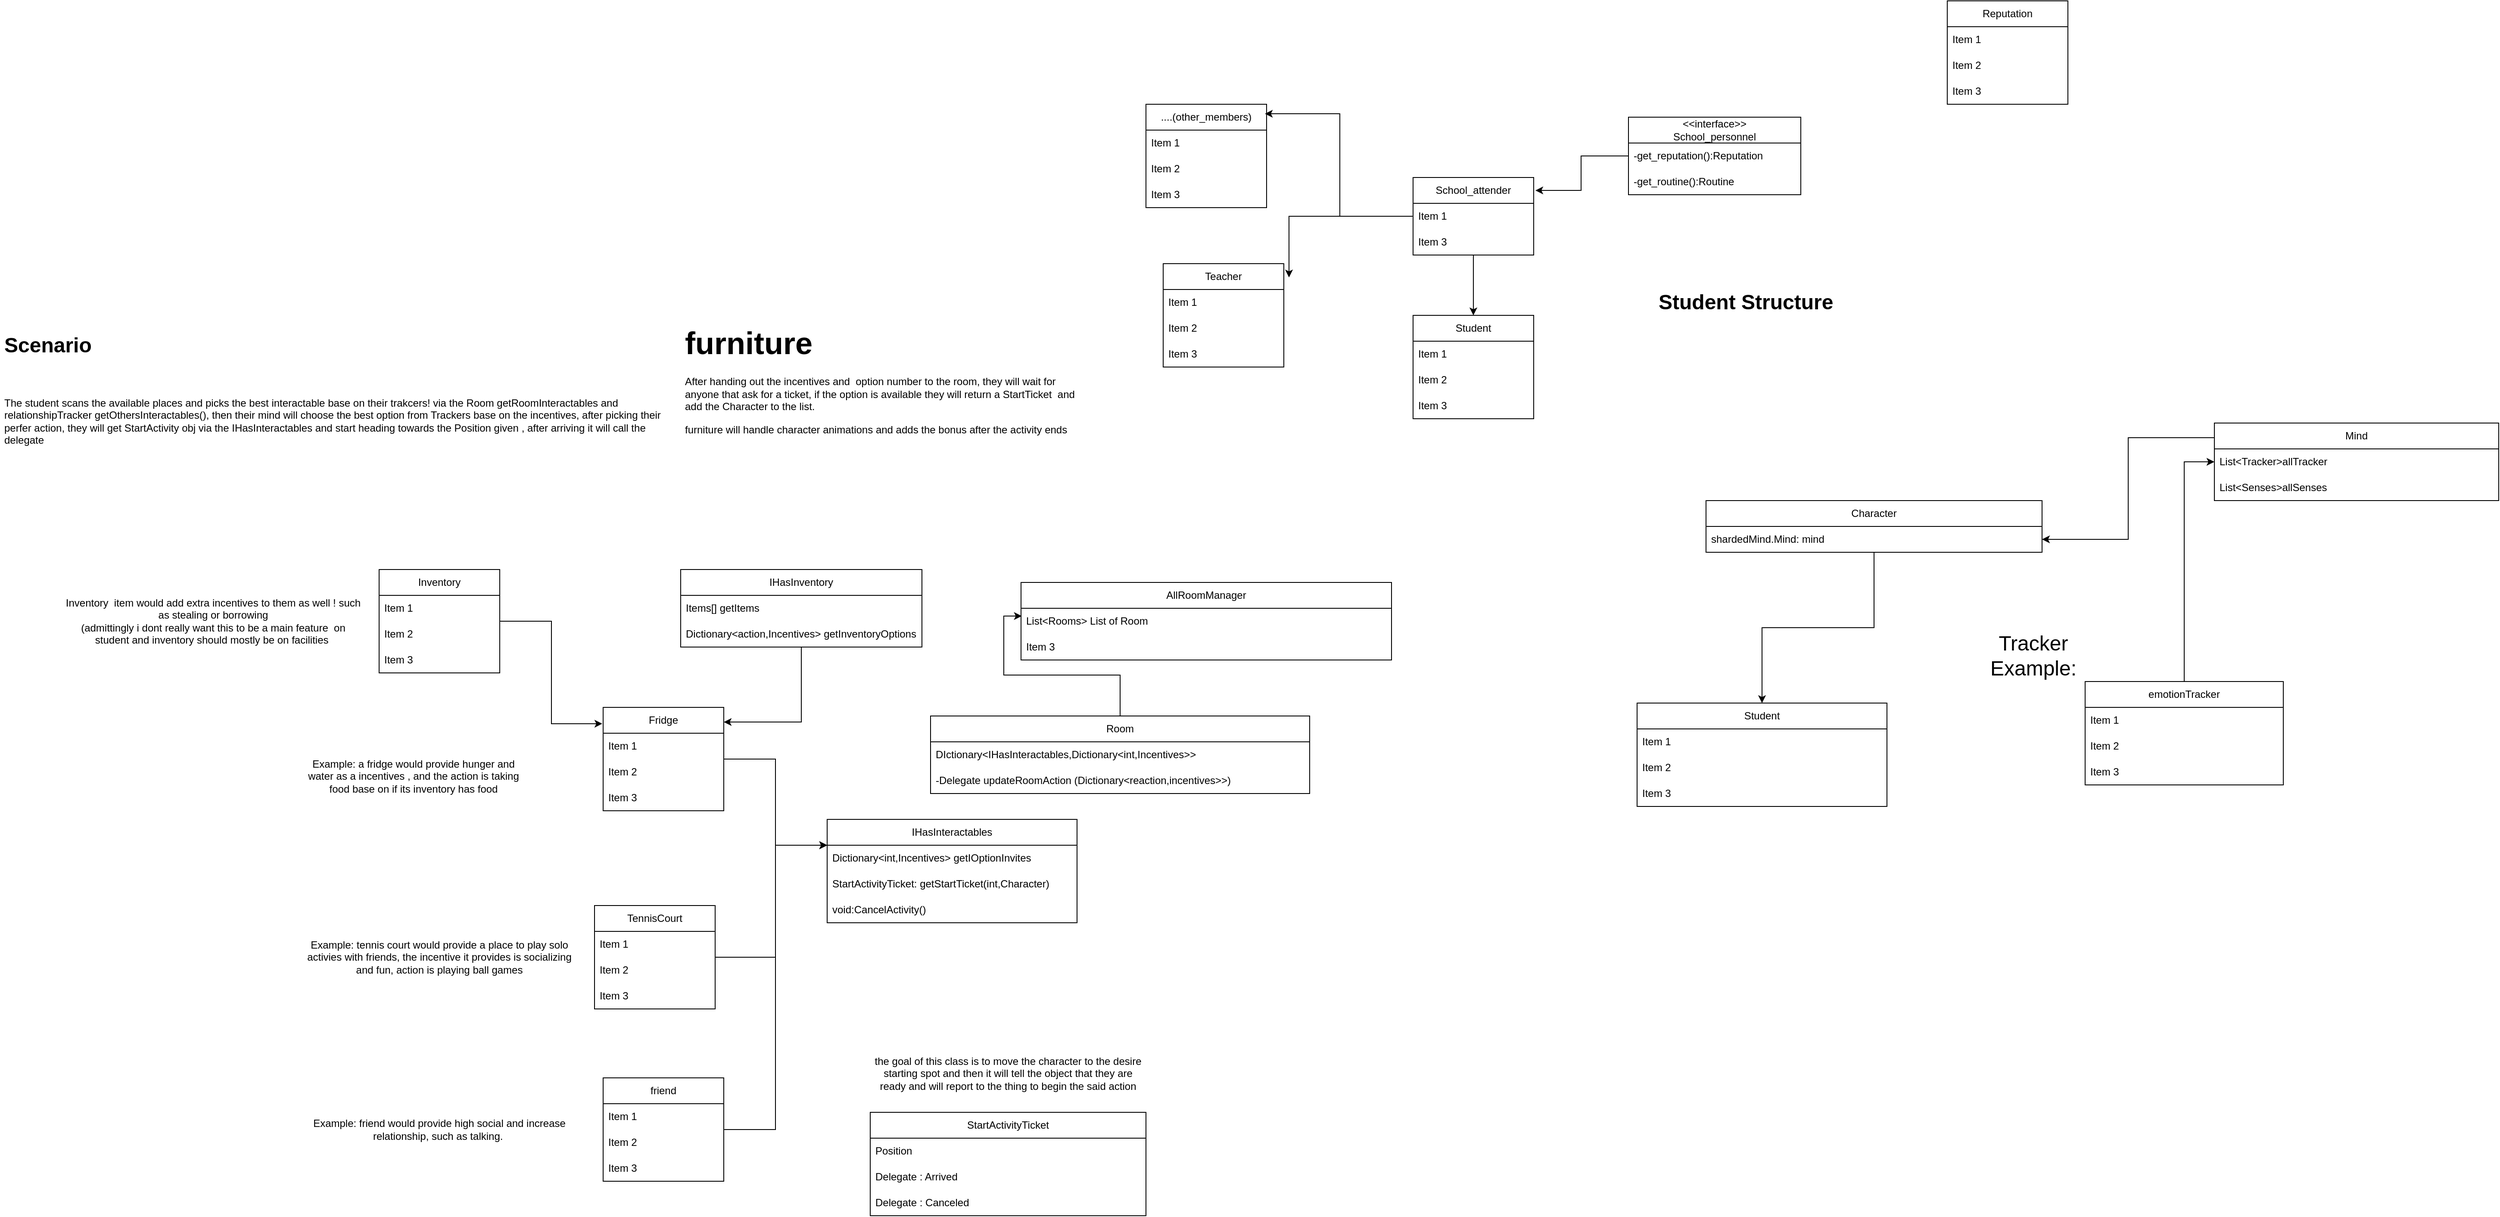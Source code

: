 <mxfile version="22.1.0" type="device">
  <diagram name="Page-1" id="niULz9AuuyvTfqwyb_Ya">
    <mxGraphModel dx="3378" dy="820" grid="1" gridSize="10" guides="1" tooltips="1" connect="1" arrows="1" fold="1" page="1" pageScale="1" pageWidth="850" pageHeight="1100" math="0" shadow="0">
      <root>
        <mxCell id="0" />
        <mxCell id="1" parent="0" />
        <mxCell id="QgUDxr4ce1_99AyFR42w-2" value="&amp;lt;&amp;lt;interface&amp;gt;&amp;gt;&lt;br&gt;School_personnel" style="swimlane;fontStyle=0;childLayout=stackLayout;horizontal=1;startSize=30;horizontalStack=0;resizeParent=1;resizeParentMax=0;resizeLast=0;collapsible=1;marginBottom=0;whiteSpace=wrap;html=1;" parent="1" vertex="1">
          <mxGeometry x="430" y="275" width="200" height="90" as="geometry" />
        </mxCell>
        <mxCell id="QgUDxr4ce1_99AyFR42w-4" value="-get_reputation():Reputation" style="text;strokeColor=none;fillColor=none;align=left;verticalAlign=middle;spacingLeft=4;spacingRight=4;overflow=hidden;points=[[0,0.5],[1,0.5]];portConstraint=eastwest;rotatable=0;whiteSpace=wrap;html=1;" parent="QgUDxr4ce1_99AyFR42w-2" vertex="1">
          <mxGeometry y="30" width="200" height="30" as="geometry" />
        </mxCell>
        <mxCell id="QgUDxr4ce1_99AyFR42w-30" value="-get_routine():Routine" style="text;strokeColor=none;fillColor=none;align=left;verticalAlign=middle;spacingLeft=4;spacingRight=4;overflow=hidden;points=[[0,0.5],[1,0.5]];portConstraint=eastwest;rotatable=0;whiteSpace=wrap;html=1;" parent="QgUDxr4ce1_99AyFR42w-2" vertex="1">
          <mxGeometry y="60" width="200" height="30" as="geometry" />
        </mxCell>
        <mxCell id="QgUDxr4ce1_99AyFR42w-6" value="Student" style="swimlane;fontStyle=0;childLayout=stackLayout;horizontal=1;startSize=30;horizontalStack=0;resizeParent=1;resizeParentMax=0;resizeLast=0;collapsible=1;marginBottom=0;whiteSpace=wrap;html=1;" parent="1" vertex="1">
          <mxGeometry x="180" y="505" width="140" height="120" as="geometry" />
        </mxCell>
        <mxCell id="QgUDxr4ce1_99AyFR42w-7" value="Item 1" style="text;strokeColor=none;fillColor=none;align=left;verticalAlign=middle;spacingLeft=4;spacingRight=4;overflow=hidden;points=[[0,0.5],[1,0.5]];portConstraint=eastwest;rotatable=0;whiteSpace=wrap;html=1;" parent="QgUDxr4ce1_99AyFR42w-6" vertex="1">
          <mxGeometry y="30" width="140" height="30" as="geometry" />
        </mxCell>
        <mxCell id="QgUDxr4ce1_99AyFR42w-8" value="Item 2" style="text;strokeColor=none;fillColor=none;align=left;verticalAlign=middle;spacingLeft=4;spacingRight=4;overflow=hidden;points=[[0,0.5],[1,0.5]];portConstraint=eastwest;rotatable=0;whiteSpace=wrap;html=1;" parent="QgUDxr4ce1_99AyFR42w-6" vertex="1">
          <mxGeometry y="60" width="140" height="30" as="geometry" />
        </mxCell>
        <mxCell id="QgUDxr4ce1_99AyFR42w-9" value="Item 3" style="text;strokeColor=none;fillColor=none;align=left;verticalAlign=middle;spacingLeft=4;spacingRight=4;overflow=hidden;points=[[0,0.5],[1,0.5]];portConstraint=eastwest;rotatable=0;whiteSpace=wrap;html=1;" parent="QgUDxr4ce1_99AyFR42w-6" vertex="1">
          <mxGeometry y="90" width="140" height="30" as="geometry" />
        </mxCell>
        <mxCell id="QgUDxr4ce1_99AyFR42w-14" style="edgeStyle=orthogonalEdgeStyle;rounded=0;orthogonalLoop=1;jettySize=auto;html=1;entryX=0.5;entryY=0;entryDx=0;entryDy=0;" parent="1" source="QgUDxr4ce1_99AyFR42w-10" target="QgUDxr4ce1_99AyFR42w-6" edge="1">
          <mxGeometry relative="1" as="geometry" />
        </mxCell>
        <mxCell id="QgUDxr4ce1_99AyFR42w-10" value="School_attender" style="swimlane;fontStyle=0;childLayout=stackLayout;horizontal=1;startSize=30;horizontalStack=0;resizeParent=1;resizeParentMax=0;resizeLast=0;collapsible=1;marginBottom=0;whiteSpace=wrap;html=1;" parent="1" vertex="1">
          <mxGeometry x="180" y="345" width="140" height="90" as="geometry" />
        </mxCell>
        <mxCell id="QgUDxr4ce1_99AyFR42w-11" value="Item 1" style="text;strokeColor=none;fillColor=none;align=left;verticalAlign=middle;spacingLeft=4;spacingRight=4;overflow=hidden;points=[[0,0.5],[1,0.5]];portConstraint=eastwest;rotatable=0;whiteSpace=wrap;html=1;" parent="QgUDxr4ce1_99AyFR42w-10" vertex="1">
          <mxGeometry y="30" width="140" height="30" as="geometry" />
        </mxCell>
        <mxCell id="QgUDxr4ce1_99AyFR42w-13" value="Item 3" style="text;strokeColor=none;fillColor=none;align=left;verticalAlign=middle;spacingLeft=4;spacingRight=4;overflow=hidden;points=[[0,0.5],[1,0.5]];portConstraint=eastwest;rotatable=0;whiteSpace=wrap;html=1;" parent="QgUDxr4ce1_99AyFR42w-10" vertex="1">
          <mxGeometry y="60" width="140" height="30" as="geometry" />
        </mxCell>
        <mxCell id="QgUDxr4ce1_99AyFR42w-15" style="edgeStyle=orthogonalEdgeStyle;rounded=0;orthogonalLoop=1;jettySize=auto;html=1;entryX=1.014;entryY=0.167;entryDx=0;entryDy=0;entryPerimeter=0;" parent="1" source="QgUDxr4ce1_99AyFR42w-2" target="QgUDxr4ce1_99AyFR42w-10" edge="1">
          <mxGeometry relative="1" as="geometry" />
        </mxCell>
        <mxCell id="QgUDxr4ce1_99AyFR42w-16" value="Teacher" style="swimlane;fontStyle=0;childLayout=stackLayout;horizontal=1;startSize=30;horizontalStack=0;resizeParent=1;resizeParentMax=0;resizeLast=0;collapsible=1;marginBottom=0;whiteSpace=wrap;html=1;" parent="1" vertex="1">
          <mxGeometry x="-110" y="445" width="140" height="120" as="geometry" />
        </mxCell>
        <mxCell id="QgUDxr4ce1_99AyFR42w-17" value="Item 1" style="text;strokeColor=none;fillColor=none;align=left;verticalAlign=middle;spacingLeft=4;spacingRight=4;overflow=hidden;points=[[0,0.5],[1,0.5]];portConstraint=eastwest;rotatable=0;whiteSpace=wrap;html=1;" parent="QgUDxr4ce1_99AyFR42w-16" vertex="1">
          <mxGeometry y="30" width="140" height="30" as="geometry" />
        </mxCell>
        <mxCell id="QgUDxr4ce1_99AyFR42w-18" value="Item 2" style="text;strokeColor=none;fillColor=none;align=left;verticalAlign=middle;spacingLeft=4;spacingRight=4;overflow=hidden;points=[[0,0.5],[1,0.5]];portConstraint=eastwest;rotatable=0;whiteSpace=wrap;html=1;" parent="QgUDxr4ce1_99AyFR42w-16" vertex="1">
          <mxGeometry y="60" width="140" height="30" as="geometry" />
        </mxCell>
        <mxCell id="QgUDxr4ce1_99AyFR42w-19" value="Item 3" style="text;strokeColor=none;fillColor=none;align=left;verticalAlign=middle;spacingLeft=4;spacingRight=4;overflow=hidden;points=[[0,0.5],[1,0.5]];portConstraint=eastwest;rotatable=0;whiteSpace=wrap;html=1;" parent="QgUDxr4ce1_99AyFR42w-16" vertex="1">
          <mxGeometry y="90" width="140" height="30" as="geometry" />
        </mxCell>
        <mxCell id="QgUDxr4ce1_99AyFR42w-20" value="....(other_members)" style="swimlane;fontStyle=0;childLayout=stackLayout;horizontal=1;startSize=30;horizontalStack=0;resizeParent=1;resizeParentMax=0;resizeLast=0;collapsible=1;marginBottom=0;whiteSpace=wrap;html=1;" parent="1" vertex="1">
          <mxGeometry x="-130" y="260" width="140" height="120" as="geometry" />
        </mxCell>
        <mxCell id="QgUDxr4ce1_99AyFR42w-21" value="Item 1" style="text;strokeColor=none;fillColor=none;align=left;verticalAlign=middle;spacingLeft=4;spacingRight=4;overflow=hidden;points=[[0,0.5],[1,0.5]];portConstraint=eastwest;rotatable=0;whiteSpace=wrap;html=1;" parent="QgUDxr4ce1_99AyFR42w-20" vertex="1">
          <mxGeometry y="30" width="140" height="30" as="geometry" />
        </mxCell>
        <mxCell id="QgUDxr4ce1_99AyFR42w-22" value="Item 2" style="text;strokeColor=none;fillColor=none;align=left;verticalAlign=middle;spacingLeft=4;spacingRight=4;overflow=hidden;points=[[0,0.5],[1,0.5]];portConstraint=eastwest;rotatable=0;whiteSpace=wrap;html=1;" parent="QgUDxr4ce1_99AyFR42w-20" vertex="1">
          <mxGeometry y="60" width="140" height="30" as="geometry" />
        </mxCell>
        <mxCell id="QgUDxr4ce1_99AyFR42w-23" value="Item 3" style="text;strokeColor=none;fillColor=none;align=left;verticalAlign=middle;spacingLeft=4;spacingRight=4;overflow=hidden;points=[[0,0.5],[1,0.5]];portConstraint=eastwest;rotatable=0;whiteSpace=wrap;html=1;" parent="QgUDxr4ce1_99AyFR42w-20" vertex="1">
          <mxGeometry y="90" width="140" height="30" as="geometry" />
        </mxCell>
        <mxCell id="QgUDxr4ce1_99AyFR42w-24" style="edgeStyle=orthogonalEdgeStyle;rounded=0;orthogonalLoop=1;jettySize=auto;html=1;entryX=0.986;entryY=0.092;entryDx=0;entryDy=0;entryPerimeter=0;" parent="1" source="QgUDxr4ce1_99AyFR42w-10" target="QgUDxr4ce1_99AyFR42w-20" edge="1">
          <mxGeometry relative="1" as="geometry" />
        </mxCell>
        <mxCell id="QgUDxr4ce1_99AyFR42w-25" style="edgeStyle=orthogonalEdgeStyle;rounded=0;orthogonalLoop=1;jettySize=auto;html=1;entryX=1.043;entryY=0.133;entryDx=0;entryDy=0;entryPerimeter=0;" parent="1" source="QgUDxr4ce1_99AyFR42w-10" target="QgUDxr4ce1_99AyFR42w-16" edge="1">
          <mxGeometry relative="1" as="geometry" />
        </mxCell>
        <mxCell id="QgUDxr4ce1_99AyFR42w-31" value="Reputation" style="swimlane;fontStyle=0;childLayout=stackLayout;horizontal=1;startSize=30;horizontalStack=0;resizeParent=1;resizeParentMax=0;resizeLast=0;collapsible=1;marginBottom=0;whiteSpace=wrap;html=1;" parent="1" vertex="1">
          <mxGeometry x="800" y="140" width="140" height="120" as="geometry" />
        </mxCell>
        <mxCell id="QgUDxr4ce1_99AyFR42w-32" value="Item 1" style="text;strokeColor=none;fillColor=none;align=left;verticalAlign=middle;spacingLeft=4;spacingRight=4;overflow=hidden;points=[[0,0.5],[1,0.5]];portConstraint=eastwest;rotatable=0;whiteSpace=wrap;html=1;" parent="QgUDxr4ce1_99AyFR42w-31" vertex="1">
          <mxGeometry y="30" width="140" height="30" as="geometry" />
        </mxCell>
        <mxCell id="QgUDxr4ce1_99AyFR42w-33" value="Item 2" style="text;strokeColor=none;fillColor=none;align=left;verticalAlign=middle;spacingLeft=4;spacingRight=4;overflow=hidden;points=[[0,0.5],[1,0.5]];portConstraint=eastwest;rotatable=0;whiteSpace=wrap;html=1;" parent="QgUDxr4ce1_99AyFR42w-31" vertex="1">
          <mxGeometry y="60" width="140" height="30" as="geometry" />
        </mxCell>
        <mxCell id="QgUDxr4ce1_99AyFR42w-34" value="Item 3" style="text;strokeColor=none;fillColor=none;align=left;verticalAlign=middle;spacingLeft=4;spacingRight=4;overflow=hidden;points=[[0,0.5],[1,0.5]];portConstraint=eastwest;rotatable=0;whiteSpace=wrap;html=1;" parent="QgUDxr4ce1_99AyFR42w-31" vertex="1">
          <mxGeometry y="90" width="140" height="30" as="geometry" />
        </mxCell>
        <mxCell id="UrSuHOLqcYsT9omHSzp8-17" style="edgeStyle=orthogonalEdgeStyle;rounded=0;orthogonalLoop=1;jettySize=auto;html=1;entryX=0;entryY=0.25;entryDx=0;entryDy=0;" parent="1" source="UrSuHOLqcYsT9omHSzp8-1" target="UrSuHOLqcYsT9omHSzp8-13" edge="1">
          <mxGeometry relative="1" as="geometry" />
        </mxCell>
        <mxCell id="UrSuHOLqcYsT9omHSzp8-1" value="Fridge" style="swimlane;fontStyle=0;childLayout=stackLayout;horizontal=1;startSize=30;horizontalStack=0;resizeParent=1;resizeParentMax=0;resizeLast=0;collapsible=1;marginBottom=0;whiteSpace=wrap;html=1;" parent="1" vertex="1">
          <mxGeometry x="-760" y="960" width="140" height="120" as="geometry" />
        </mxCell>
        <mxCell id="UrSuHOLqcYsT9omHSzp8-2" value="Item 1" style="text;strokeColor=none;fillColor=none;align=left;verticalAlign=middle;spacingLeft=4;spacingRight=4;overflow=hidden;points=[[0,0.5],[1,0.5]];portConstraint=eastwest;rotatable=0;whiteSpace=wrap;html=1;" parent="UrSuHOLqcYsT9omHSzp8-1" vertex="1">
          <mxGeometry y="30" width="140" height="30" as="geometry" />
        </mxCell>
        <mxCell id="UrSuHOLqcYsT9omHSzp8-3" value="Item 2" style="text;strokeColor=none;fillColor=none;align=left;verticalAlign=middle;spacingLeft=4;spacingRight=4;overflow=hidden;points=[[0,0.5],[1,0.5]];portConstraint=eastwest;rotatable=0;whiteSpace=wrap;html=1;" parent="UrSuHOLqcYsT9omHSzp8-1" vertex="1">
          <mxGeometry y="60" width="140" height="30" as="geometry" />
        </mxCell>
        <mxCell id="UrSuHOLqcYsT9omHSzp8-4" value="Item 3" style="text;strokeColor=none;fillColor=none;align=left;verticalAlign=middle;spacingLeft=4;spacingRight=4;overflow=hidden;points=[[0,0.5],[1,0.5]];portConstraint=eastwest;rotatable=0;whiteSpace=wrap;html=1;" parent="UrSuHOLqcYsT9omHSzp8-1" vertex="1">
          <mxGeometry y="90" width="140" height="30" as="geometry" />
        </mxCell>
        <mxCell id="UrSuHOLqcYsT9omHSzp8-18" style="edgeStyle=orthogonalEdgeStyle;rounded=0;orthogonalLoop=1;jettySize=auto;html=1;entryX=0;entryY=0.25;entryDx=0;entryDy=0;" parent="1" source="UrSuHOLqcYsT9omHSzp8-5" target="UrSuHOLqcYsT9omHSzp8-13" edge="1">
          <mxGeometry relative="1" as="geometry">
            <Array as="points">
              <mxPoint x="-560" y="1250" />
              <mxPoint x="-560" y="1120" />
            </Array>
          </mxGeometry>
        </mxCell>
        <mxCell id="UrSuHOLqcYsT9omHSzp8-5" value="TennisCourt" style="swimlane;fontStyle=0;childLayout=stackLayout;horizontal=1;startSize=30;horizontalStack=0;resizeParent=1;resizeParentMax=0;resizeLast=0;collapsible=1;marginBottom=0;whiteSpace=wrap;html=1;" parent="1" vertex="1">
          <mxGeometry x="-770" y="1190" width="140" height="120" as="geometry" />
        </mxCell>
        <mxCell id="UrSuHOLqcYsT9omHSzp8-6" value="Item 1" style="text;strokeColor=none;fillColor=none;align=left;verticalAlign=middle;spacingLeft=4;spacingRight=4;overflow=hidden;points=[[0,0.5],[1,0.5]];portConstraint=eastwest;rotatable=0;whiteSpace=wrap;html=1;" parent="UrSuHOLqcYsT9omHSzp8-5" vertex="1">
          <mxGeometry y="30" width="140" height="30" as="geometry" />
        </mxCell>
        <mxCell id="UrSuHOLqcYsT9omHSzp8-7" value="Item 2" style="text;strokeColor=none;fillColor=none;align=left;verticalAlign=middle;spacingLeft=4;spacingRight=4;overflow=hidden;points=[[0,0.5],[1,0.5]];portConstraint=eastwest;rotatable=0;whiteSpace=wrap;html=1;" parent="UrSuHOLqcYsT9omHSzp8-5" vertex="1">
          <mxGeometry y="60" width="140" height="30" as="geometry" />
        </mxCell>
        <mxCell id="UrSuHOLqcYsT9omHSzp8-8" value="Item 3" style="text;strokeColor=none;fillColor=none;align=left;verticalAlign=middle;spacingLeft=4;spacingRight=4;overflow=hidden;points=[[0,0.5],[1,0.5]];portConstraint=eastwest;rotatable=0;whiteSpace=wrap;html=1;" parent="UrSuHOLqcYsT9omHSzp8-5" vertex="1">
          <mxGeometry y="90" width="140" height="30" as="geometry" />
        </mxCell>
        <mxCell id="UrSuHOLqcYsT9omHSzp8-19" style="edgeStyle=orthogonalEdgeStyle;rounded=0;orthogonalLoop=1;jettySize=auto;html=1;entryX=0;entryY=0.25;entryDx=0;entryDy=0;" parent="1" source="UrSuHOLqcYsT9omHSzp8-9" target="UrSuHOLqcYsT9omHSzp8-13" edge="1">
          <mxGeometry relative="1" as="geometry" />
        </mxCell>
        <mxCell id="UrSuHOLqcYsT9omHSzp8-9" value="friend" style="swimlane;fontStyle=0;childLayout=stackLayout;horizontal=1;startSize=30;horizontalStack=0;resizeParent=1;resizeParentMax=0;resizeLast=0;collapsible=1;marginBottom=0;whiteSpace=wrap;html=1;" parent="1" vertex="1">
          <mxGeometry x="-760" y="1390" width="140" height="120" as="geometry" />
        </mxCell>
        <mxCell id="UrSuHOLqcYsT9omHSzp8-10" value="Item 1" style="text;strokeColor=none;fillColor=none;align=left;verticalAlign=middle;spacingLeft=4;spacingRight=4;overflow=hidden;points=[[0,0.5],[1,0.5]];portConstraint=eastwest;rotatable=0;whiteSpace=wrap;html=1;" parent="UrSuHOLqcYsT9omHSzp8-9" vertex="1">
          <mxGeometry y="30" width="140" height="30" as="geometry" />
        </mxCell>
        <mxCell id="UrSuHOLqcYsT9omHSzp8-11" value="Item 2" style="text;strokeColor=none;fillColor=none;align=left;verticalAlign=middle;spacingLeft=4;spacingRight=4;overflow=hidden;points=[[0,0.5],[1,0.5]];portConstraint=eastwest;rotatable=0;whiteSpace=wrap;html=1;" parent="UrSuHOLqcYsT9omHSzp8-9" vertex="1">
          <mxGeometry y="60" width="140" height="30" as="geometry" />
        </mxCell>
        <mxCell id="UrSuHOLqcYsT9omHSzp8-12" value="Item 3" style="text;strokeColor=none;fillColor=none;align=left;verticalAlign=middle;spacingLeft=4;spacingRight=4;overflow=hidden;points=[[0,0.5],[1,0.5]];portConstraint=eastwest;rotatable=0;whiteSpace=wrap;html=1;" parent="UrSuHOLqcYsT9omHSzp8-9" vertex="1">
          <mxGeometry y="90" width="140" height="30" as="geometry" />
        </mxCell>
        <mxCell id="UrSuHOLqcYsT9omHSzp8-13" value="IHasInteractables" style="swimlane;fontStyle=0;childLayout=stackLayout;horizontal=1;startSize=30;horizontalStack=0;resizeParent=1;resizeParentMax=0;resizeLast=0;collapsible=1;marginBottom=0;whiteSpace=wrap;html=1;" parent="1" vertex="1">
          <mxGeometry x="-500" y="1090" width="290" height="120" as="geometry" />
        </mxCell>
        <mxCell id="UrSuHOLqcYsT9omHSzp8-16" value="Dictionary&amp;lt;int,Incentives&amp;gt; getIOptionInvites" style="text;strokeColor=none;fillColor=none;align=left;verticalAlign=middle;spacingLeft=4;spacingRight=4;overflow=hidden;points=[[0,0.5],[1,0.5]];portConstraint=eastwest;rotatable=0;whiteSpace=wrap;html=1;" parent="UrSuHOLqcYsT9omHSzp8-13" vertex="1">
          <mxGeometry y="30" width="290" height="30" as="geometry" />
        </mxCell>
        <mxCell id="UrSuHOLqcYsT9omHSzp8-47" value="StartActivityTicket: getStartTicket(int,Character)" style="text;strokeColor=none;fillColor=none;align=left;verticalAlign=middle;spacingLeft=4;spacingRight=4;overflow=hidden;points=[[0,0.5],[1,0.5]];portConstraint=eastwest;rotatable=0;whiteSpace=wrap;html=1;" parent="UrSuHOLqcYsT9omHSzp8-13" vertex="1">
          <mxGeometry y="60" width="290" height="30" as="geometry" />
        </mxCell>
        <mxCell id="UrSuHOLqcYsT9omHSzp8-48" value="void:CancelActivity()" style="text;strokeColor=none;fillColor=none;align=left;verticalAlign=middle;spacingLeft=4;spacingRight=4;overflow=hidden;points=[[0,0.5],[1,0.5]];portConstraint=eastwest;rotatable=0;whiteSpace=wrap;html=1;" parent="UrSuHOLqcYsT9omHSzp8-13" vertex="1">
          <mxGeometry y="90" width="290" height="30" as="geometry" />
        </mxCell>
        <mxCell id="UrSuHOLqcYsT9omHSzp8-22" value="&lt;h1&gt;Scenario&lt;br&gt;&lt;br&gt;&lt;/h1&gt;&lt;div&gt;The student scans the available places and picks the best interactable base on their trakcers! via the Room getRoomInteractables and relationshipTracker getOthersInteractables(), then their mind will choose the best option from Trackers base on the incentives, after picking their perfer action, they will get StartActivity obj via the IHasInteractables and start heading towards the Position given , after arriving it will call the delegate&amp;nbsp;&lt;/div&gt;" style="text;html=1;strokeColor=none;fillColor=none;spacing=5;spacingTop=-20;whiteSpace=wrap;overflow=hidden;rounded=0;" parent="1" vertex="1">
          <mxGeometry x="-1460" y="520" width="770" height="270" as="geometry" />
        </mxCell>
        <mxCell id="UrSuHOLqcYsT9omHSzp8-24" value="Example: a fridge would provide hunger and water as a incentives , and the action is taking food base on if its inventory has food" style="text;html=1;strokeColor=none;fillColor=none;align=center;verticalAlign=middle;whiteSpace=wrap;rounded=0;" parent="1" vertex="1">
          <mxGeometry x="-1110" y="990" width="260" height="100" as="geometry" />
        </mxCell>
        <mxCell id="UrSuHOLqcYsT9omHSzp8-25" value="Example: tennis court would provide a place to play solo activies with friends, the incentive it provides is socializing and fun, action is playing ball games" style="text;html=1;strokeColor=none;fillColor=none;align=center;verticalAlign=middle;whiteSpace=wrap;rounded=0;" parent="1" vertex="1">
          <mxGeometry x="-1115" y="1190" width="330" height="120" as="geometry" />
        </mxCell>
        <mxCell id="UrSuHOLqcYsT9omHSzp8-26" value="Example: friend would provide high social and increase relationship, such as talking.&amp;nbsp;" style="text;html=1;strokeColor=none;fillColor=none;align=center;verticalAlign=middle;whiteSpace=wrap;rounded=0;" parent="1" vertex="1">
          <mxGeometry x="-1125" y="1390" width="350" height="120" as="geometry" />
        </mxCell>
        <mxCell id="UrSuHOLqcYsT9omHSzp8-27" value="Inventory" style="swimlane;fontStyle=0;childLayout=stackLayout;horizontal=1;startSize=30;horizontalStack=0;resizeParent=1;resizeParentMax=0;resizeLast=0;collapsible=1;marginBottom=0;whiteSpace=wrap;html=1;" parent="1" vertex="1">
          <mxGeometry x="-1020" y="800" width="140" height="120" as="geometry" />
        </mxCell>
        <mxCell id="UrSuHOLqcYsT9omHSzp8-28" value="Item 1" style="text;strokeColor=none;fillColor=none;align=left;verticalAlign=middle;spacingLeft=4;spacingRight=4;overflow=hidden;points=[[0,0.5],[1,0.5]];portConstraint=eastwest;rotatable=0;whiteSpace=wrap;html=1;" parent="UrSuHOLqcYsT9omHSzp8-27" vertex="1">
          <mxGeometry y="30" width="140" height="30" as="geometry" />
        </mxCell>
        <mxCell id="UrSuHOLqcYsT9omHSzp8-29" value="Item 2" style="text;strokeColor=none;fillColor=none;align=left;verticalAlign=middle;spacingLeft=4;spacingRight=4;overflow=hidden;points=[[0,0.5],[1,0.5]];portConstraint=eastwest;rotatable=0;whiteSpace=wrap;html=1;" parent="UrSuHOLqcYsT9omHSzp8-27" vertex="1">
          <mxGeometry y="60" width="140" height="30" as="geometry" />
        </mxCell>
        <mxCell id="UrSuHOLqcYsT9omHSzp8-30" value="Item 3" style="text;strokeColor=none;fillColor=none;align=left;verticalAlign=middle;spacingLeft=4;spacingRight=4;overflow=hidden;points=[[0,0.5],[1,0.5]];portConstraint=eastwest;rotatable=0;whiteSpace=wrap;html=1;" parent="UrSuHOLqcYsT9omHSzp8-27" vertex="1">
          <mxGeometry y="90" width="140" height="30" as="geometry" />
        </mxCell>
        <mxCell id="UrSuHOLqcYsT9omHSzp8-31" value="Inventory&amp;nbsp; item would add extra incentives to them as well ! such as stealing or borrowing&lt;br&gt;(admittingly i dont really want this to be a main feature&amp;nbsp; on student and inventory should mostly be on facilities&amp;nbsp;" style="text;html=1;strokeColor=none;fillColor=none;align=center;verticalAlign=middle;whiteSpace=wrap;rounded=0;" parent="1" vertex="1">
          <mxGeometry x="-1385" y="800" width="345" height="120" as="geometry" />
        </mxCell>
        <mxCell id="UrSuHOLqcYsT9omHSzp8-32" style="edgeStyle=orthogonalEdgeStyle;rounded=0;orthogonalLoop=1;jettySize=auto;html=1;entryX=-0.007;entryY=0.158;entryDx=0;entryDy=0;entryPerimeter=0;" parent="1" source="UrSuHOLqcYsT9omHSzp8-27" target="UrSuHOLqcYsT9omHSzp8-1" edge="1">
          <mxGeometry relative="1" as="geometry" />
        </mxCell>
        <mxCell id="UrSuHOLqcYsT9omHSzp8-33" value="IHasInventory" style="swimlane;fontStyle=0;childLayout=stackLayout;horizontal=1;startSize=30;horizontalStack=0;resizeParent=1;resizeParentMax=0;resizeLast=0;collapsible=1;marginBottom=0;whiteSpace=wrap;html=1;" parent="1" vertex="1">
          <mxGeometry x="-670" y="800" width="280" height="90" as="geometry" />
        </mxCell>
        <mxCell id="UrSuHOLqcYsT9omHSzp8-34" value="Items[] getItems" style="text;strokeColor=none;fillColor=none;align=left;verticalAlign=middle;spacingLeft=4;spacingRight=4;overflow=hidden;points=[[0,0.5],[1,0.5]];portConstraint=eastwest;rotatable=0;whiteSpace=wrap;html=1;" parent="UrSuHOLqcYsT9omHSzp8-33" vertex="1">
          <mxGeometry y="30" width="280" height="30" as="geometry" />
        </mxCell>
        <mxCell id="UrSuHOLqcYsT9omHSzp8-35" value="Dictionary&amp;lt;action,Incentives&amp;gt; getInventoryOptions" style="text;strokeColor=none;fillColor=none;align=left;verticalAlign=middle;spacingLeft=4;spacingRight=4;overflow=hidden;points=[[0,0.5],[1,0.5]];portConstraint=eastwest;rotatable=0;whiteSpace=wrap;html=1;" parent="UrSuHOLqcYsT9omHSzp8-33" vertex="1">
          <mxGeometry y="60" width="280" height="30" as="geometry" />
        </mxCell>
        <mxCell id="UrSuHOLqcYsT9omHSzp8-37" style="edgeStyle=orthogonalEdgeStyle;rounded=0;orthogonalLoop=1;jettySize=auto;html=1;entryX=1;entryY=0.142;entryDx=0;entryDy=0;entryPerimeter=0;" parent="1" source="UrSuHOLqcYsT9omHSzp8-33" target="UrSuHOLqcYsT9omHSzp8-1" edge="1">
          <mxGeometry relative="1" as="geometry" />
        </mxCell>
        <mxCell id="UrSuHOLqcYsT9omHSzp8-38" value="StartActivityTicket" style="swimlane;fontStyle=0;childLayout=stackLayout;horizontal=1;startSize=30;horizontalStack=0;resizeParent=1;resizeParentMax=0;resizeLast=0;collapsible=1;marginBottom=0;whiteSpace=wrap;html=1;" parent="1" vertex="1">
          <mxGeometry x="-450" y="1430" width="320" height="120" as="geometry" />
        </mxCell>
        <mxCell id="UrSuHOLqcYsT9omHSzp8-39" value="Position" style="text;strokeColor=none;fillColor=none;align=left;verticalAlign=middle;spacingLeft=4;spacingRight=4;overflow=hidden;points=[[0,0.5],[1,0.5]];portConstraint=eastwest;rotatable=0;whiteSpace=wrap;html=1;" parent="UrSuHOLqcYsT9omHSzp8-38" vertex="1">
          <mxGeometry y="30" width="320" height="30" as="geometry" />
        </mxCell>
        <mxCell id="UrSuHOLqcYsT9omHSzp8-40" value="Delegate : Arrived" style="text;strokeColor=none;fillColor=none;align=left;verticalAlign=middle;spacingLeft=4;spacingRight=4;overflow=hidden;points=[[0,0.5],[1,0.5]];portConstraint=eastwest;rotatable=0;whiteSpace=wrap;html=1;" parent="UrSuHOLqcYsT9omHSzp8-38" vertex="1">
          <mxGeometry y="60" width="320" height="30" as="geometry" />
        </mxCell>
        <mxCell id="UrSuHOLqcYsT9omHSzp8-41" value="Delegate : Canceled" style="text;strokeColor=none;fillColor=none;align=left;verticalAlign=middle;spacingLeft=4;spacingRight=4;overflow=hidden;points=[[0,0.5],[1,0.5]];portConstraint=eastwest;rotatable=0;whiteSpace=wrap;html=1;" parent="UrSuHOLqcYsT9omHSzp8-38" vertex="1">
          <mxGeometry y="90" width="320" height="30" as="geometry" />
        </mxCell>
        <mxCell id="UrSuHOLqcYsT9omHSzp8-42" value="the goal of this class is to move the character to the desire starting spot and then it will tell the object that they are ready and will report to the thing to begin the said action" style="text;html=1;strokeColor=none;fillColor=none;align=center;verticalAlign=middle;whiteSpace=wrap;rounded=0;" parent="1" vertex="1">
          <mxGeometry x="-450" y="1340" width="320" height="90" as="geometry" />
        </mxCell>
        <mxCell id="UrSuHOLqcYsT9omHSzp8-49" value="AllRoomManager" style="swimlane;fontStyle=0;childLayout=stackLayout;horizontal=1;startSize=30;horizontalStack=0;resizeParent=1;resizeParentMax=0;resizeLast=0;collapsible=1;marginBottom=0;whiteSpace=wrap;html=1;" parent="1" vertex="1">
          <mxGeometry x="-275" y="815" width="430" height="90" as="geometry">
            <mxRectangle x="-300" y="910" width="160" height="30" as="alternateBounds" />
          </mxGeometry>
        </mxCell>
        <mxCell id="UrSuHOLqcYsT9omHSzp8-51" value="List&amp;lt;Rooms&amp;gt; List of Room" style="text;strokeColor=none;fillColor=none;align=left;verticalAlign=middle;spacingLeft=4;spacingRight=4;overflow=hidden;points=[[0,0.5],[1,0.5]];portConstraint=eastwest;rotatable=0;whiteSpace=wrap;html=1;" parent="UrSuHOLqcYsT9omHSzp8-49" vertex="1">
          <mxGeometry y="30" width="430" height="30" as="geometry" />
        </mxCell>
        <mxCell id="UrSuHOLqcYsT9omHSzp8-52" value="Item 3" style="text;strokeColor=none;fillColor=none;align=left;verticalAlign=middle;spacingLeft=4;spacingRight=4;overflow=hidden;points=[[0,0.5],[1,0.5]];portConstraint=eastwest;rotatable=0;whiteSpace=wrap;html=1;" parent="UrSuHOLqcYsT9omHSzp8-49" vertex="1">
          <mxGeometry y="60" width="430" height="30" as="geometry" />
        </mxCell>
        <mxCell id="UrSuHOLqcYsT9omHSzp8-53" value="Room" style="swimlane;fontStyle=0;childLayout=stackLayout;horizontal=1;startSize=30;horizontalStack=0;resizeParent=1;resizeParentMax=0;resizeLast=0;collapsible=1;marginBottom=0;whiteSpace=wrap;html=1;" parent="1" vertex="1">
          <mxGeometry x="-380" y="970" width="440" height="90" as="geometry" />
        </mxCell>
        <mxCell id="UrSuHOLqcYsT9omHSzp8-58" value="DIctionary&amp;lt;IHasInteractables,Dictionary&amp;lt;int,Incentives&amp;gt;&amp;gt;&amp;nbsp;" style="text;strokeColor=none;fillColor=none;align=left;verticalAlign=middle;spacingLeft=4;spacingRight=4;overflow=hidden;points=[[0,0.5],[1,0.5]];portConstraint=eastwest;rotatable=0;whiteSpace=wrap;html=1;" parent="UrSuHOLqcYsT9omHSzp8-53" vertex="1">
          <mxGeometry y="30" width="440" height="30" as="geometry" />
        </mxCell>
        <mxCell id="UrSuHOLqcYsT9omHSzp8-60" value="-Delegate updateRoomAction (Dictionary&amp;lt;reaction,incentives&amp;gt;&amp;gt;)" style="text;strokeColor=none;fillColor=none;align=left;verticalAlign=middle;spacingLeft=4;spacingRight=4;overflow=hidden;points=[[0,0.5],[1,0.5]];portConstraint=eastwest;rotatable=0;whiteSpace=wrap;html=1;" parent="UrSuHOLqcYsT9omHSzp8-53" vertex="1">
          <mxGeometry y="60" width="440" height="30" as="geometry" />
        </mxCell>
        <mxCell id="UrSuHOLqcYsT9omHSzp8-59" style="edgeStyle=orthogonalEdgeStyle;rounded=0;orthogonalLoop=1;jettySize=auto;html=1;entryX=0.002;entryY=0.3;entryDx=0;entryDy=0;entryPerimeter=0;" parent="1" source="UrSuHOLqcYsT9omHSzp8-53" target="UrSuHOLqcYsT9omHSzp8-51" edge="1">
          <mxGeometry relative="1" as="geometry" />
        </mxCell>
        <mxCell id="UrSuHOLqcYsT9omHSzp8-62" value="&lt;h1&gt;&lt;span style=&quot;font-size: 36px;&quot;&gt;furniture&lt;/span&gt;&lt;/h1&gt;&lt;p&gt;After handing out the incentives and&amp;nbsp; option number to the room, they will wait for anyone that ask for a ticket, if the option is available they will return a StartTicket&amp;nbsp; and add the Character to the list.&lt;/p&gt;&lt;p&gt;furniture will handle character animations and adds the bonus after the activity ends&lt;/p&gt;" style="text;html=1;strokeColor=none;fillColor=none;spacing=5;spacingTop=-20;whiteSpace=wrap;overflow=hidden;rounded=0;" parent="1" vertex="1">
          <mxGeometry x="-670" y="510" width="480" height="180" as="geometry" />
        </mxCell>
        <mxCell id="82PhuWp4cM3Sd__YnNkI-9" style="edgeStyle=orthogonalEdgeStyle;rounded=0;orthogonalLoop=1;jettySize=auto;html=1;entryX=0.5;entryY=0;entryDx=0;entryDy=0;" edge="1" parent="1" source="82PhuWp4cM3Sd__YnNkI-1" target="82PhuWp4cM3Sd__YnNkI-5">
          <mxGeometry relative="1" as="geometry" />
        </mxCell>
        <mxCell id="82PhuWp4cM3Sd__YnNkI-1" value="Character" style="swimlane;fontStyle=0;childLayout=stackLayout;horizontal=1;startSize=30;horizontalStack=0;resizeParent=1;resizeParentMax=0;resizeLast=0;collapsible=1;marginBottom=0;whiteSpace=wrap;html=1;" vertex="1" parent="1">
          <mxGeometry x="520" y="720" width="390" height="60" as="geometry" />
        </mxCell>
        <mxCell id="82PhuWp4cM3Sd__YnNkI-2" value="shardedMind.Mind: mind" style="text;strokeColor=none;fillColor=none;align=left;verticalAlign=middle;spacingLeft=4;spacingRight=4;overflow=hidden;points=[[0,0.5],[1,0.5]];portConstraint=eastwest;rotatable=0;whiteSpace=wrap;html=1;" vertex="1" parent="82PhuWp4cM3Sd__YnNkI-1">
          <mxGeometry y="30" width="390" height="30" as="geometry" />
        </mxCell>
        <mxCell id="82PhuWp4cM3Sd__YnNkI-5" value="Student" style="swimlane;fontStyle=0;childLayout=stackLayout;horizontal=1;startSize=30;horizontalStack=0;resizeParent=1;resizeParentMax=0;resizeLast=0;collapsible=1;marginBottom=0;whiteSpace=wrap;html=1;" vertex="1" parent="1">
          <mxGeometry x="440" y="955" width="290" height="120" as="geometry" />
        </mxCell>
        <mxCell id="82PhuWp4cM3Sd__YnNkI-6" value="Item 1" style="text;strokeColor=none;fillColor=none;align=left;verticalAlign=middle;spacingLeft=4;spacingRight=4;overflow=hidden;points=[[0,0.5],[1,0.5]];portConstraint=eastwest;rotatable=0;whiteSpace=wrap;html=1;" vertex="1" parent="82PhuWp4cM3Sd__YnNkI-5">
          <mxGeometry y="30" width="290" height="30" as="geometry" />
        </mxCell>
        <mxCell id="82PhuWp4cM3Sd__YnNkI-7" value="Item 2" style="text;strokeColor=none;fillColor=none;align=left;verticalAlign=middle;spacingLeft=4;spacingRight=4;overflow=hidden;points=[[0,0.5],[1,0.5]];portConstraint=eastwest;rotatable=0;whiteSpace=wrap;html=1;" vertex="1" parent="82PhuWp4cM3Sd__YnNkI-5">
          <mxGeometry y="60" width="290" height="30" as="geometry" />
        </mxCell>
        <mxCell id="82PhuWp4cM3Sd__YnNkI-8" value="Item 3" style="text;strokeColor=none;fillColor=none;align=left;verticalAlign=middle;spacingLeft=4;spacingRight=4;overflow=hidden;points=[[0,0.5],[1,0.5]];portConstraint=eastwest;rotatable=0;whiteSpace=wrap;html=1;" vertex="1" parent="82PhuWp4cM3Sd__YnNkI-5">
          <mxGeometry y="90" width="290" height="30" as="geometry" />
        </mxCell>
        <mxCell id="82PhuWp4cM3Sd__YnNkI-21" style="edgeStyle=orthogonalEdgeStyle;rounded=0;orthogonalLoop=1;jettySize=auto;html=1;entryX=1;entryY=0.5;entryDx=0;entryDy=0;exitX=0.003;exitY=0.189;exitDx=0;exitDy=0;exitPerimeter=0;" edge="1" parent="1" source="82PhuWp4cM3Sd__YnNkI-10" target="82PhuWp4cM3Sd__YnNkI-2">
          <mxGeometry relative="1" as="geometry" />
        </mxCell>
        <mxCell id="82PhuWp4cM3Sd__YnNkI-10" value="Mind" style="swimlane;fontStyle=0;childLayout=stackLayout;horizontal=1;startSize=30;horizontalStack=0;resizeParent=1;resizeParentMax=0;resizeLast=0;collapsible=1;marginBottom=0;whiteSpace=wrap;html=1;" vertex="1" parent="1">
          <mxGeometry x="1110" y="630" width="330" height="90" as="geometry" />
        </mxCell>
        <mxCell id="82PhuWp4cM3Sd__YnNkI-11" value="List&amp;lt;Tracker&amp;gt;allTracker" style="text;strokeColor=none;fillColor=none;align=left;verticalAlign=middle;spacingLeft=4;spacingRight=4;overflow=hidden;points=[[0,0.5],[1,0.5]];portConstraint=eastwest;rotatable=0;whiteSpace=wrap;html=1;" vertex="1" parent="82PhuWp4cM3Sd__YnNkI-10">
          <mxGeometry y="30" width="330" height="30" as="geometry" />
        </mxCell>
        <mxCell id="82PhuWp4cM3Sd__YnNkI-12" value="List&amp;lt;Senses&amp;gt;allSenses" style="text;strokeColor=none;fillColor=none;align=left;verticalAlign=middle;spacingLeft=4;spacingRight=4;overflow=hidden;points=[[0,0.5],[1,0.5]];portConstraint=eastwest;rotatable=0;whiteSpace=wrap;html=1;" vertex="1" parent="82PhuWp4cM3Sd__YnNkI-10">
          <mxGeometry y="60" width="330" height="30" as="geometry" />
        </mxCell>
        <mxCell id="82PhuWp4cM3Sd__YnNkI-14" value="&lt;h1&gt;Student Structure&lt;br&gt;&lt;br&gt;&lt;/h1&gt;&lt;div&gt;&lt;br&gt;&lt;/div&gt;" style="text;html=1;strokeColor=none;fillColor=none;spacing=5;spacingTop=-20;whiteSpace=wrap;overflow=hidden;rounded=0;" vertex="1" parent="1">
          <mxGeometry x="460" y="470" width="440" height="210" as="geometry" />
        </mxCell>
        <mxCell id="82PhuWp4cM3Sd__YnNkI-22" style="edgeStyle=orthogonalEdgeStyle;rounded=0;orthogonalLoop=1;jettySize=auto;html=1;entryX=0;entryY=0.5;entryDx=0;entryDy=0;" edge="1" parent="1" source="82PhuWp4cM3Sd__YnNkI-16" target="82PhuWp4cM3Sd__YnNkI-11">
          <mxGeometry relative="1" as="geometry" />
        </mxCell>
        <mxCell id="82PhuWp4cM3Sd__YnNkI-16" value="emotionTracker" style="swimlane;fontStyle=0;childLayout=stackLayout;horizontal=1;startSize=30;horizontalStack=0;resizeParent=1;resizeParentMax=0;resizeLast=0;collapsible=1;marginBottom=0;whiteSpace=wrap;html=1;" vertex="1" parent="1">
          <mxGeometry x="960" y="930" width="230" height="120" as="geometry" />
        </mxCell>
        <mxCell id="82PhuWp4cM3Sd__YnNkI-17" value="Item 1" style="text;strokeColor=none;fillColor=none;align=left;verticalAlign=middle;spacingLeft=4;spacingRight=4;overflow=hidden;points=[[0,0.5],[1,0.5]];portConstraint=eastwest;rotatable=0;whiteSpace=wrap;html=1;" vertex="1" parent="82PhuWp4cM3Sd__YnNkI-16">
          <mxGeometry y="30" width="230" height="30" as="geometry" />
        </mxCell>
        <mxCell id="82PhuWp4cM3Sd__YnNkI-18" value="Item 2" style="text;strokeColor=none;fillColor=none;align=left;verticalAlign=middle;spacingLeft=4;spacingRight=4;overflow=hidden;points=[[0,0.5],[1,0.5]];portConstraint=eastwest;rotatable=0;whiteSpace=wrap;html=1;" vertex="1" parent="82PhuWp4cM3Sd__YnNkI-16">
          <mxGeometry y="60" width="230" height="30" as="geometry" />
        </mxCell>
        <mxCell id="82PhuWp4cM3Sd__YnNkI-19" value="Item 3" style="text;strokeColor=none;fillColor=none;align=left;verticalAlign=middle;spacingLeft=4;spacingRight=4;overflow=hidden;points=[[0,0.5],[1,0.5]];portConstraint=eastwest;rotatable=0;whiteSpace=wrap;html=1;" vertex="1" parent="82PhuWp4cM3Sd__YnNkI-16">
          <mxGeometry y="90" width="230" height="30" as="geometry" />
        </mxCell>
        <mxCell id="82PhuWp4cM3Sd__YnNkI-20" value="&lt;font style=&quot;font-size: 24px;&quot;&gt;Tracker Example:&lt;/font&gt;" style="text;html=1;strokeColor=none;fillColor=none;align=center;verticalAlign=middle;whiteSpace=wrap;rounded=0;" vertex="1" parent="1">
          <mxGeometry x="810" y="870" width="180" height="60" as="geometry" />
        </mxCell>
      </root>
    </mxGraphModel>
  </diagram>
</mxfile>
